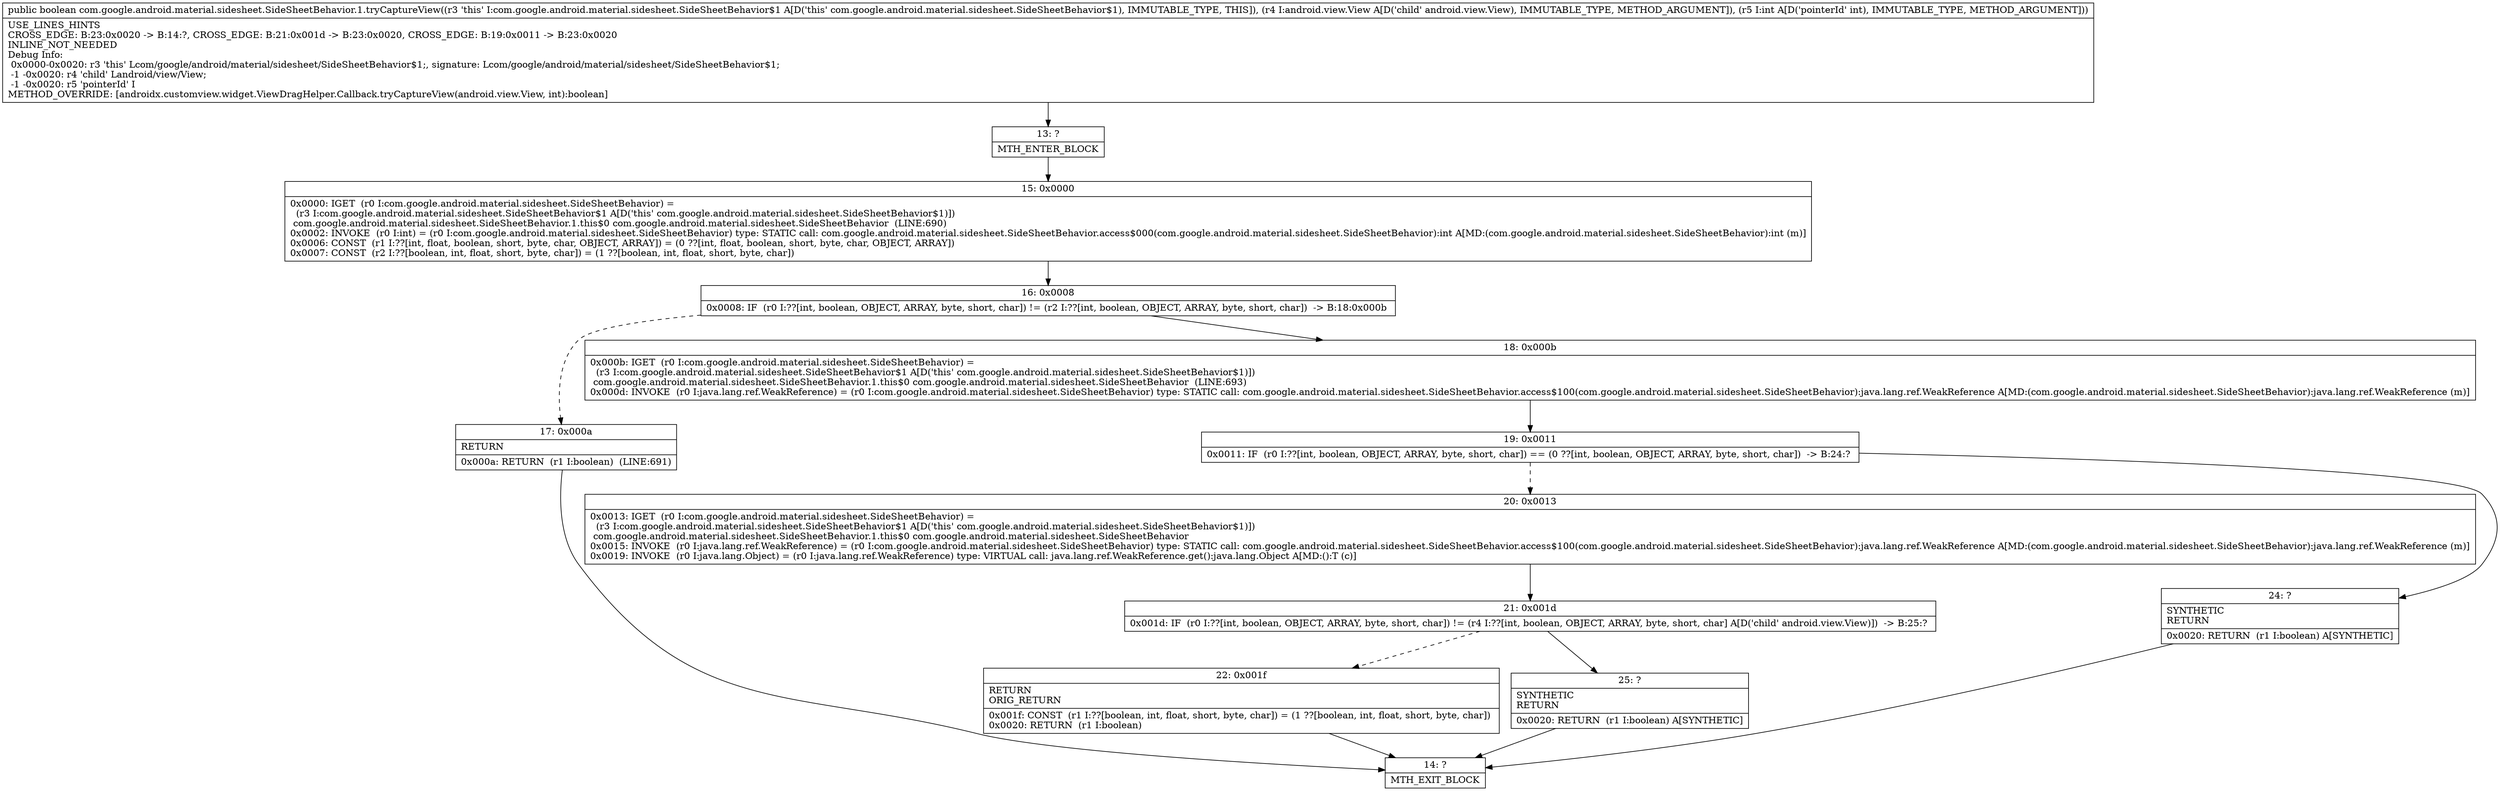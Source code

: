 digraph "CFG forcom.google.android.material.sidesheet.SideSheetBehavior.1.tryCaptureView(Landroid\/view\/View;I)Z" {
Node_13 [shape=record,label="{13\:\ ?|MTH_ENTER_BLOCK\l}"];
Node_15 [shape=record,label="{15\:\ 0x0000|0x0000: IGET  (r0 I:com.google.android.material.sidesheet.SideSheetBehavior) = \l  (r3 I:com.google.android.material.sidesheet.SideSheetBehavior$1 A[D('this' com.google.android.material.sidesheet.SideSheetBehavior$1)])\l com.google.android.material.sidesheet.SideSheetBehavior.1.this$0 com.google.android.material.sidesheet.SideSheetBehavior  (LINE:690)\l0x0002: INVOKE  (r0 I:int) = (r0 I:com.google.android.material.sidesheet.SideSheetBehavior) type: STATIC call: com.google.android.material.sidesheet.SideSheetBehavior.access$000(com.google.android.material.sidesheet.SideSheetBehavior):int A[MD:(com.google.android.material.sidesheet.SideSheetBehavior):int (m)]\l0x0006: CONST  (r1 I:??[int, float, boolean, short, byte, char, OBJECT, ARRAY]) = (0 ??[int, float, boolean, short, byte, char, OBJECT, ARRAY]) \l0x0007: CONST  (r2 I:??[boolean, int, float, short, byte, char]) = (1 ??[boolean, int, float, short, byte, char]) \l}"];
Node_16 [shape=record,label="{16\:\ 0x0008|0x0008: IF  (r0 I:??[int, boolean, OBJECT, ARRAY, byte, short, char]) != (r2 I:??[int, boolean, OBJECT, ARRAY, byte, short, char])  \-\> B:18:0x000b \l}"];
Node_17 [shape=record,label="{17\:\ 0x000a|RETURN\l|0x000a: RETURN  (r1 I:boolean)  (LINE:691)\l}"];
Node_14 [shape=record,label="{14\:\ ?|MTH_EXIT_BLOCK\l}"];
Node_18 [shape=record,label="{18\:\ 0x000b|0x000b: IGET  (r0 I:com.google.android.material.sidesheet.SideSheetBehavior) = \l  (r3 I:com.google.android.material.sidesheet.SideSheetBehavior$1 A[D('this' com.google.android.material.sidesheet.SideSheetBehavior$1)])\l com.google.android.material.sidesheet.SideSheetBehavior.1.this$0 com.google.android.material.sidesheet.SideSheetBehavior  (LINE:693)\l0x000d: INVOKE  (r0 I:java.lang.ref.WeakReference) = (r0 I:com.google.android.material.sidesheet.SideSheetBehavior) type: STATIC call: com.google.android.material.sidesheet.SideSheetBehavior.access$100(com.google.android.material.sidesheet.SideSheetBehavior):java.lang.ref.WeakReference A[MD:(com.google.android.material.sidesheet.SideSheetBehavior):java.lang.ref.WeakReference (m)]\l}"];
Node_19 [shape=record,label="{19\:\ 0x0011|0x0011: IF  (r0 I:??[int, boolean, OBJECT, ARRAY, byte, short, char]) == (0 ??[int, boolean, OBJECT, ARRAY, byte, short, char])  \-\> B:24:? \l}"];
Node_20 [shape=record,label="{20\:\ 0x0013|0x0013: IGET  (r0 I:com.google.android.material.sidesheet.SideSheetBehavior) = \l  (r3 I:com.google.android.material.sidesheet.SideSheetBehavior$1 A[D('this' com.google.android.material.sidesheet.SideSheetBehavior$1)])\l com.google.android.material.sidesheet.SideSheetBehavior.1.this$0 com.google.android.material.sidesheet.SideSheetBehavior \l0x0015: INVOKE  (r0 I:java.lang.ref.WeakReference) = (r0 I:com.google.android.material.sidesheet.SideSheetBehavior) type: STATIC call: com.google.android.material.sidesheet.SideSheetBehavior.access$100(com.google.android.material.sidesheet.SideSheetBehavior):java.lang.ref.WeakReference A[MD:(com.google.android.material.sidesheet.SideSheetBehavior):java.lang.ref.WeakReference (m)]\l0x0019: INVOKE  (r0 I:java.lang.Object) = (r0 I:java.lang.ref.WeakReference) type: VIRTUAL call: java.lang.ref.WeakReference.get():java.lang.Object A[MD:():T (c)]\l}"];
Node_21 [shape=record,label="{21\:\ 0x001d|0x001d: IF  (r0 I:??[int, boolean, OBJECT, ARRAY, byte, short, char]) != (r4 I:??[int, boolean, OBJECT, ARRAY, byte, short, char] A[D('child' android.view.View)])  \-\> B:25:? \l}"];
Node_22 [shape=record,label="{22\:\ 0x001f|RETURN\lORIG_RETURN\l|0x001f: CONST  (r1 I:??[boolean, int, float, short, byte, char]) = (1 ??[boolean, int, float, short, byte, char]) \l0x0020: RETURN  (r1 I:boolean) \l}"];
Node_25 [shape=record,label="{25\:\ ?|SYNTHETIC\lRETURN\l|0x0020: RETURN  (r1 I:boolean) A[SYNTHETIC]\l}"];
Node_24 [shape=record,label="{24\:\ ?|SYNTHETIC\lRETURN\l|0x0020: RETURN  (r1 I:boolean) A[SYNTHETIC]\l}"];
MethodNode[shape=record,label="{public boolean com.google.android.material.sidesheet.SideSheetBehavior.1.tryCaptureView((r3 'this' I:com.google.android.material.sidesheet.SideSheetBehavior$1 A[D('this' com.google.android.material.sidesheet.SideSheetBehavior$1), IMMUTABLE_TYPE, THIS]), (r4 I:android.view.View A[D('child' android.view.View), IMMUTABLE_TYPE, METHOD_ARGUMENT]), (r5 I:int A[D('pointerId' int), IMMUTABLE_TYPE, METHOD_ARGUMENT]))  | USE_LINES_HINTS\lCROSS_EDGE: B:23:0x0020 \-\> B:14:?, CROSS_EDGE: B:21:0x001d \-\> B:23:0x0020, CROSS_EDGE: B:19:0x0011 \-\> B:23:0x0020\lINLINE_NOT_NEEDED\lDebug Info:\l  0x0000\-0x0020: r3 'this' Lcom\/google\/android\/material\/sidesheet\/SideSheetBehavior$1;, signature: Lcom\/google\/android\/material\/sidesheet\/SideSheetBehavior$1;\l  \-1 \-0x0020: r4 'child' Landroid\/view\/View;\l  \-1 \-0x0020: r5 'pointerId' I\lMETHOD_OVERRIDE: [androidx.customview.widget.ViewDragHelper.Callback.tryCaptureView(android.view.View, int):boolean]\l}"];
MethodNode -> Node_13;Node_13 -> Node_15;
Node_15 -> Node_16;
Node_16 -> Node_17[style=dashed];
Node_16 -> Node_18;
Node_17 -> Node_14;
Node_18 -> Node_19;
Node_19 -> Node_20[style=dashed];
Node_19 -> Node_24;
Node_20 -> Node_21;
Node_21 -> Node_22[style=dashed];
Node_21 -> Node_25;
Node_22 -> Node_14;
Node_25 -> Node_14;
Node_24 -> Node_14;
}

